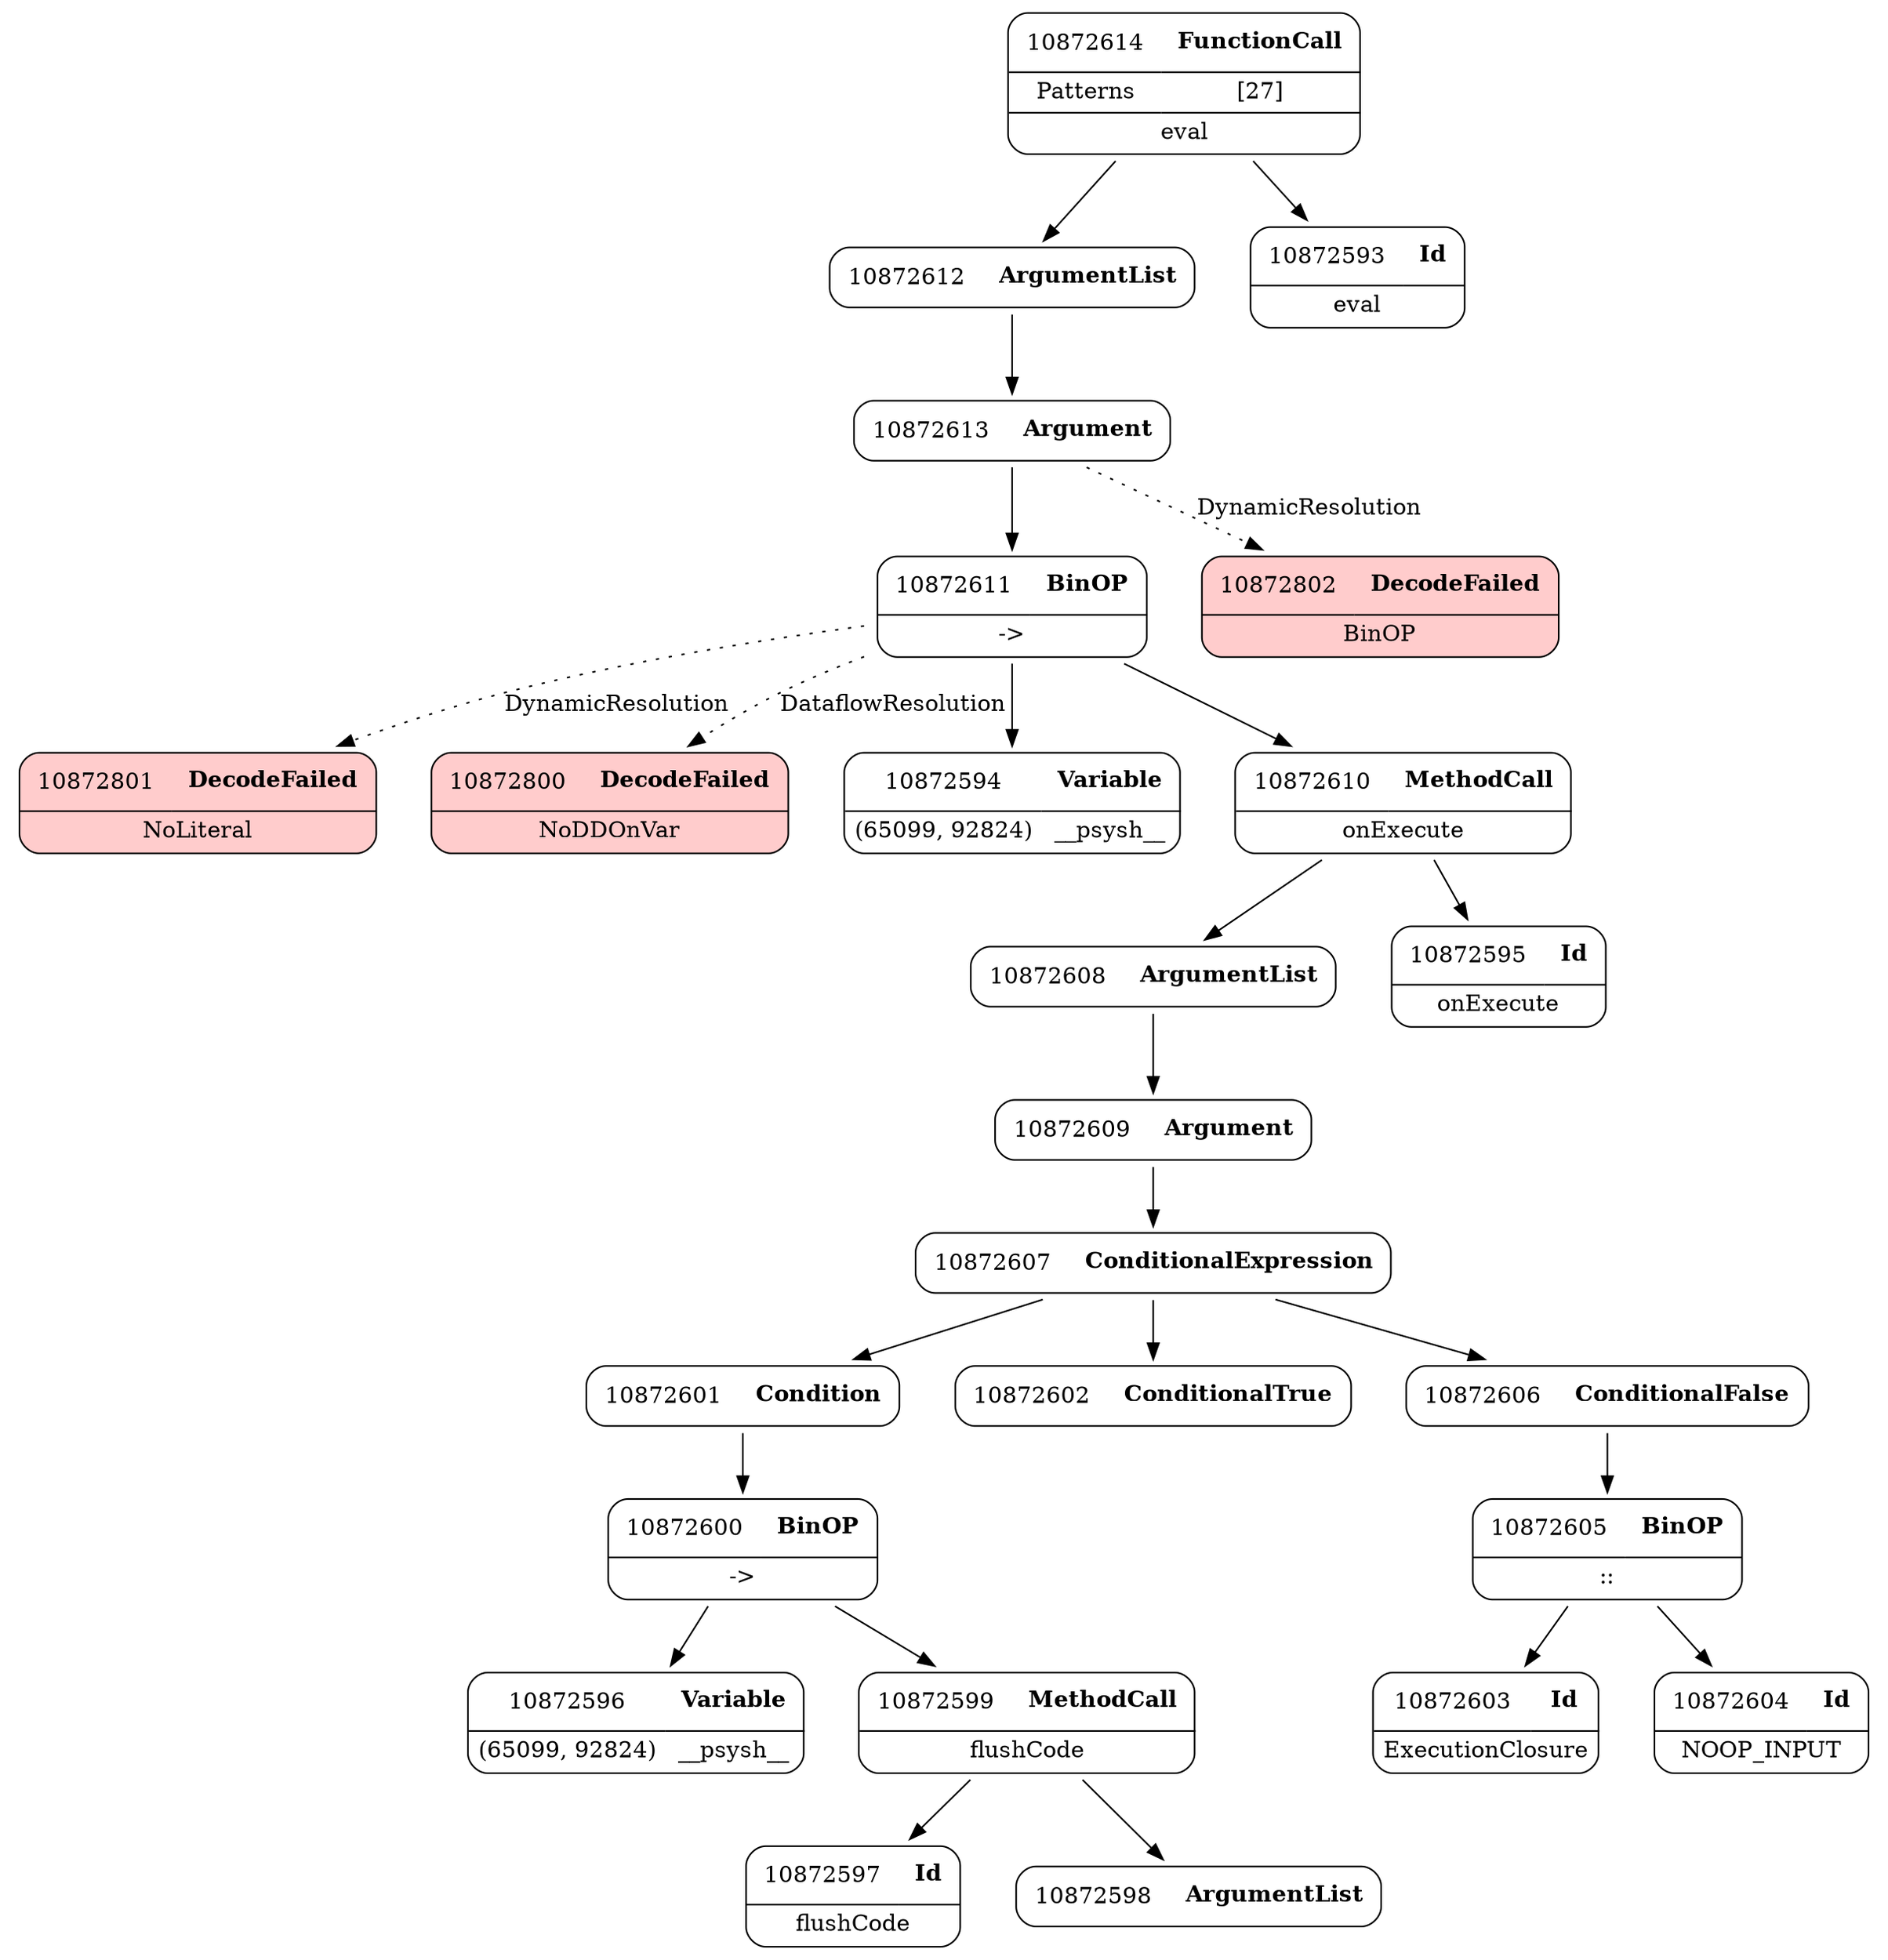 digraph ast {
node [shape=none];
10872613 [label=<<TABLE border='1' cellspacing='0' cellpadding='10' style='rounded' ><TR><TD border='0'>10872613</TD><TD border='0'><B>Argument</B></TD></TR></TABLE>>];
10872613 -> 10872611 [weight=2];
10872613 -> 10872802 [style=dotted,label=DynamicResolution];
10872612 [label=<<TABLE border='1' cellspacing='0' cellpadding='10' style='rounded' ><TR><TD border='0'>10872612</TD><TD border='0'><B>ArgumentList</B></TD></TR></TABLE>>];
10872612 -> 10872613 [weight=2];
10872614 [label=<<TABLE border='1' cellspacing='0' cellpadding='10' style='rounded' ><TR><TD border='0'>10872614</TD><TD border='0'><B>FunctionCall</B></TD></TR><HR/><TR><TD border='0' cellpadding='5'>Patterns</TD><TD border='0' cellpadding='5'>[27]</TD></TR><HR/><TR><TD border='0' cellpadding='5' colspan='2'>eval</TD></TR></TABLE>>];
10872614 -> 10872593 [weight=2];
10872614 -> 10872612 [weight=2];
10872609 [label=<<TABLE border='1' cellspacing='0' cellpadding='10' style='rounded' ><TR><TD border='0'>10872609</TD><TD border='0'><B>Argument</B></TD></TR></TABLE>>];
10872609 -> 10872607 [weight=2];
10872801 [label=<<TABLE border='1' cellspacing='0' cellpadding='10' style='rounded' bgcolor='#FFCCCC' ><TR><TD border='0'>10872801</TD><TD border='0'><B>DecodeFailed</B></TD></TR><HR/><TR><TD border='0' cellpadding='5' colspan='2'>NoLiteral</TD></TR></TABLE>>];
10872608 [label=<<TABLE border='1' cellspacing='0' cellpadding='10' style='rounded' ><TR><TD border='0'>10872608</TD><TD border='0'><B>ArgumentList</B></TD></TR></TABLE>>];
10872608 -> 10872609 [weight=2];
10872800 [label=<<TABLE border='1' cellspacing='0' cellpadding='10' style='rounded' bgcolor='#FFCCCC' ><TR><TD border='0'>10872800</TD><TD border='0'><B>DecodeFailed</B></TD></TR><HR/><TR><TD border='0' cellpadding='5' colspan='2'>NoDDOnVar</TD></TR></TABLE>>];
10872611 [label=<<TABLE border='1' cellspacing='0' cellpadding='10' style='rounded' ><TR><TD border='0'>10872611</TD><TD border='0'><B>BinOP</B></TD></TR><HR/><TR><TD border='0' cellpadding='5' colspan='2'>-&gt;</TD></TR></TABLE>>];
10872611 -> 10872594 [weight=2];
10872611 -> 10872610 [weight=2];
10872611 -> 10872801 [style=dotted,label=DynamicResolution];
10872611 -> 10872800 [style=dotted,label=DataflowResolution];
10872610 [label=<<TABLE border='1' cellspacing='0' cellpadding='10' style='rounded' ><TR><TD border='0'>10872610</TD><TD border='0'><B>MethodCall</B></TD></TR><HR/><TR><TD border='0' cellpadding='5' colspan='2'>onExecute</TD></TR></TABLE>>];
10872610 -> 10872595 [weight=2];
10872610 -> 10872608 [weight=2];
10872802 [label=<<TABLE border='1' cellspacing='0' cellpadding='10' style='rounded' bgcolor='#FFCCCC' ><TR><TD border='0'>10872802</TD><TD border='0'><B>DecodeFailed</B></TD></TR><HR/><TR><TD border='0' cellpadding='5' colspan='2'>BinOP</TD></TR></TABLE>>];
10872597 [label=<<TABLE border='1' cellspacing='0' cellpadding='10' style='rounded' ><TR><TD border='0'>10872597</TD><TD border='0'><B>Id</B></TD></TR><HR/><TR><TD border='0' cellpadding='5' colspan='2'>flushCode</TD></TR></TABLE>>];
10872596 [label=<<TABLE border='1' cellspacing='0' cellpadding='10' style='rounded' ><TR><TD border='0'>10872596</TD><TD border='0'><B>Variable</B></TD></TR><HR/><TR><TD border='0' cellpadding='5'>(65099, 92824)</TD><TD border='0' cellpadding='5'>__psysh__</TD></TR></TABLE>>];
10872599 [label=<<TABLE border='1' cellspacing='0' cellpadding='10' style='rounded' ><TR><TD border='0'>10872599</TD><TD border='0'><B>MethodCall</B></TD></TR><HR/><TR><TD border='0' cellpadding='5' colspan='2'>flushCode</TD></TR></TABLE>>];
10872599 -> 10872597 [weight=2];
10872599 -> 10872598 [weight=2];
10872598 [label=<<TABLE border='1' cellspacing='0' cellpadding='10' style='rounded' ><TR><TD border='0'>10872598</TD><TD border='0'><B>ArgumentList</B></TD></TR></TABLE>>];
10872593 [label=<<TABLE border='1' cellspacing='0' cellpadding='10' style='rounded' ><TR><TD border='0'>10872593</TD><TD border='0'><B>Id</B></TD></TR><HR/><TR><TD border='0' cellpadding='5' colspan='2'>eval</TD></TR></TABLE>>];
10872595 [label=<<TABLE border='1' cellspacing='0' cellpadding='10' style='rounded' ><TR><TD border='0'>10872595</TD><TD border='0'><B>Id</B></TD></TR><HR/><TR><TD border='0' cellpadding='5' colspan='2'>onExecute</TD></TR></TABLE>>];
10872594 [label=<<TABLE border='1' cellspacing='0' cellpadding='10' style='rounded' ><TR><TD border='0'>10872594</TD><TD border='0'><B>Variable</B></TD></TR><HR/><TR><TD border='0' cellpadding='5'>(65099, 92824)</TD><TD border='0' cellpadding='5'>__psysh__</TD></TR></TABLE>>];
10872605 [label=<<TABLE border='1' cellspacing='0' cellpadding='10' style='rounded' ><TR><TD border='0'>10872605</TD><TD border='0'><B>BinOP</B></TD></TR><HR/><TR><TD border='0' cellpadding='5' colspan='2'>::</TD></TR></TABLE>>];
10872605 -> 10872603 [weight=2];
10872605 -> 10872604 [weight=2];
10872604 [label=<<TABLE border='1' cellspacing='0' cellpadding='10' style='rounded' ><TR><TD border='0'>10872604</TD><TD border='0'><B>Id</B></TD></TR><HR/><TR><TD border='0' cellpadding='5' colspan='2'>NOOP_INPUT</TD></TR></TABLE>>];
10872607 [label=<<TABLE border='1' cellspacing='0' cellpadding='10' style='rounded' ><TR><TD border='0'>10872607</TD><TD border='0'><B>ConditionalExpression</B></TD></TR></TABLE>>];
10872607 -> 10872601 [weight=2];
10872607 -> 10872602 [weight=2];
10872607 -> 10872606 [weight=2];
10872606 [label=<<TABLE border='1' cellspacing='0' cellpadding='10' style='rounded' ><TR><TD border='0'>10872606</TD><TD border='0'><B>ConditionalFalse</B></TD></TR></TABLE>>];
10872606 -> 10872605 [weight=2];
10872601 [label=<<TABLE border='1' cellspacing='0' cellpadding='10' style='rounded' ><TR><TD border='0'>10872601</TD><TD border='0'><B>Condition</B></TD></TR></TABLE>>];
10872601 -> 10872600 [weight=2];
10872600 [label=<<TABLE border='1' cellspacing='0' cellpadding='10' style='rounded' ><TR><TD border='0'>10872600</TD><TD border='0'><B>BinOP</B></TD></TR><HR/><TR><TD border='0' cellpadding='5' colspan='2'>-&gt;</TD></TR></TABLE>>];
10872600 -> 10872596 [weight=2];
10872600 -> 10872599 [weight=2];
10872603 [label=<<TABLE border='1' cellspacing='0' cellpadding='10' style='rounded' ><TR><TD border='0'>10872603</TD><TD border='0'><B>Id</B></TD></TR><HR/><TR><TD border='0' cellpadding='5' colspan='2'>ExecutionClosure</TD></TR></TABLE>>];
10872602 [label=<<TABLE border='1' cellspacing='0' cellpadding='10' style='rounded' ><TR><TD border='0'>10872602</TD><TD border='0'><B>ConditionalTrue</B></TD></TR></TABLE>>];
}
